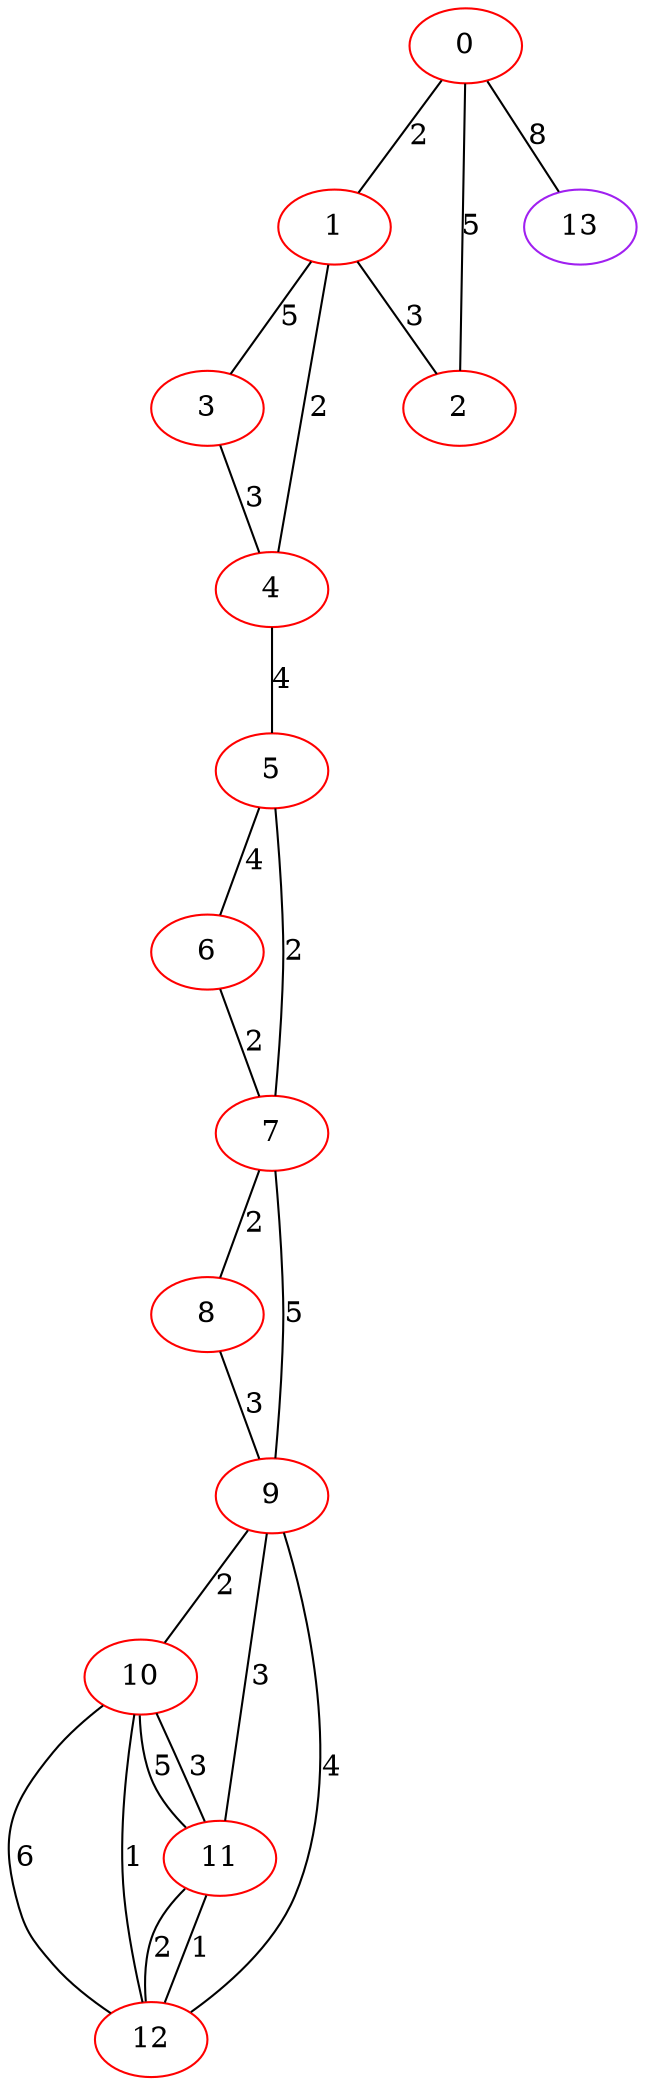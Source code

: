 graph "" {
0 [color=red, weight=1];
1 [color=red, weight=1];
2 [color=red, weight=1];
3 [color=red, weight=1];
4 [color=red, weight=1];
5 [color=red, weight=1];
6 [color=red, weight=1];
7 [color=red, weight=1];
8 [color=red, weight=1];
9 [color=red, weight=1];
10 [color=red, weight=1];
11 [color=red, weight=1];
12 [color=red, weight=1];
13 [color=purple, weight=4];
0 -- 1  [key=0, label=2];
0 -- 2  [key=0, label=5];
0 -- 13  [key=0, label=8];
1 -- 2  [key=0, label=3];
1 -- 3  [key=0, label=5];
1 -- 4  [key=0, label=2];
3 -- 4  [key=0, label=3];
4 -- 5  [key=0, label=4];
5 -- 6  [key=0, label=4];
5 -- 7  [key=0, label=2];
6 -- 7  [key=0, label=2];
7 -- 8  [key=0, label=2];
7 -- 9  [key=0, label=5];
8 -- 9  [key=0, label=3];
9 -- 10  [key=0, label=2];
9 -- 11  [key=0, label=3];
9 -- 12  [key=0, label=4];
10 -- 11  [key=0, label=5];
10 -- 11  [key=1, label=3];
10 -- 12  [key=0, label=6];
10 -- 12  [key=1, label=1];
11 -- 12  [key=0, label=1];
11 -- 12  [key=1, label=2];
}
